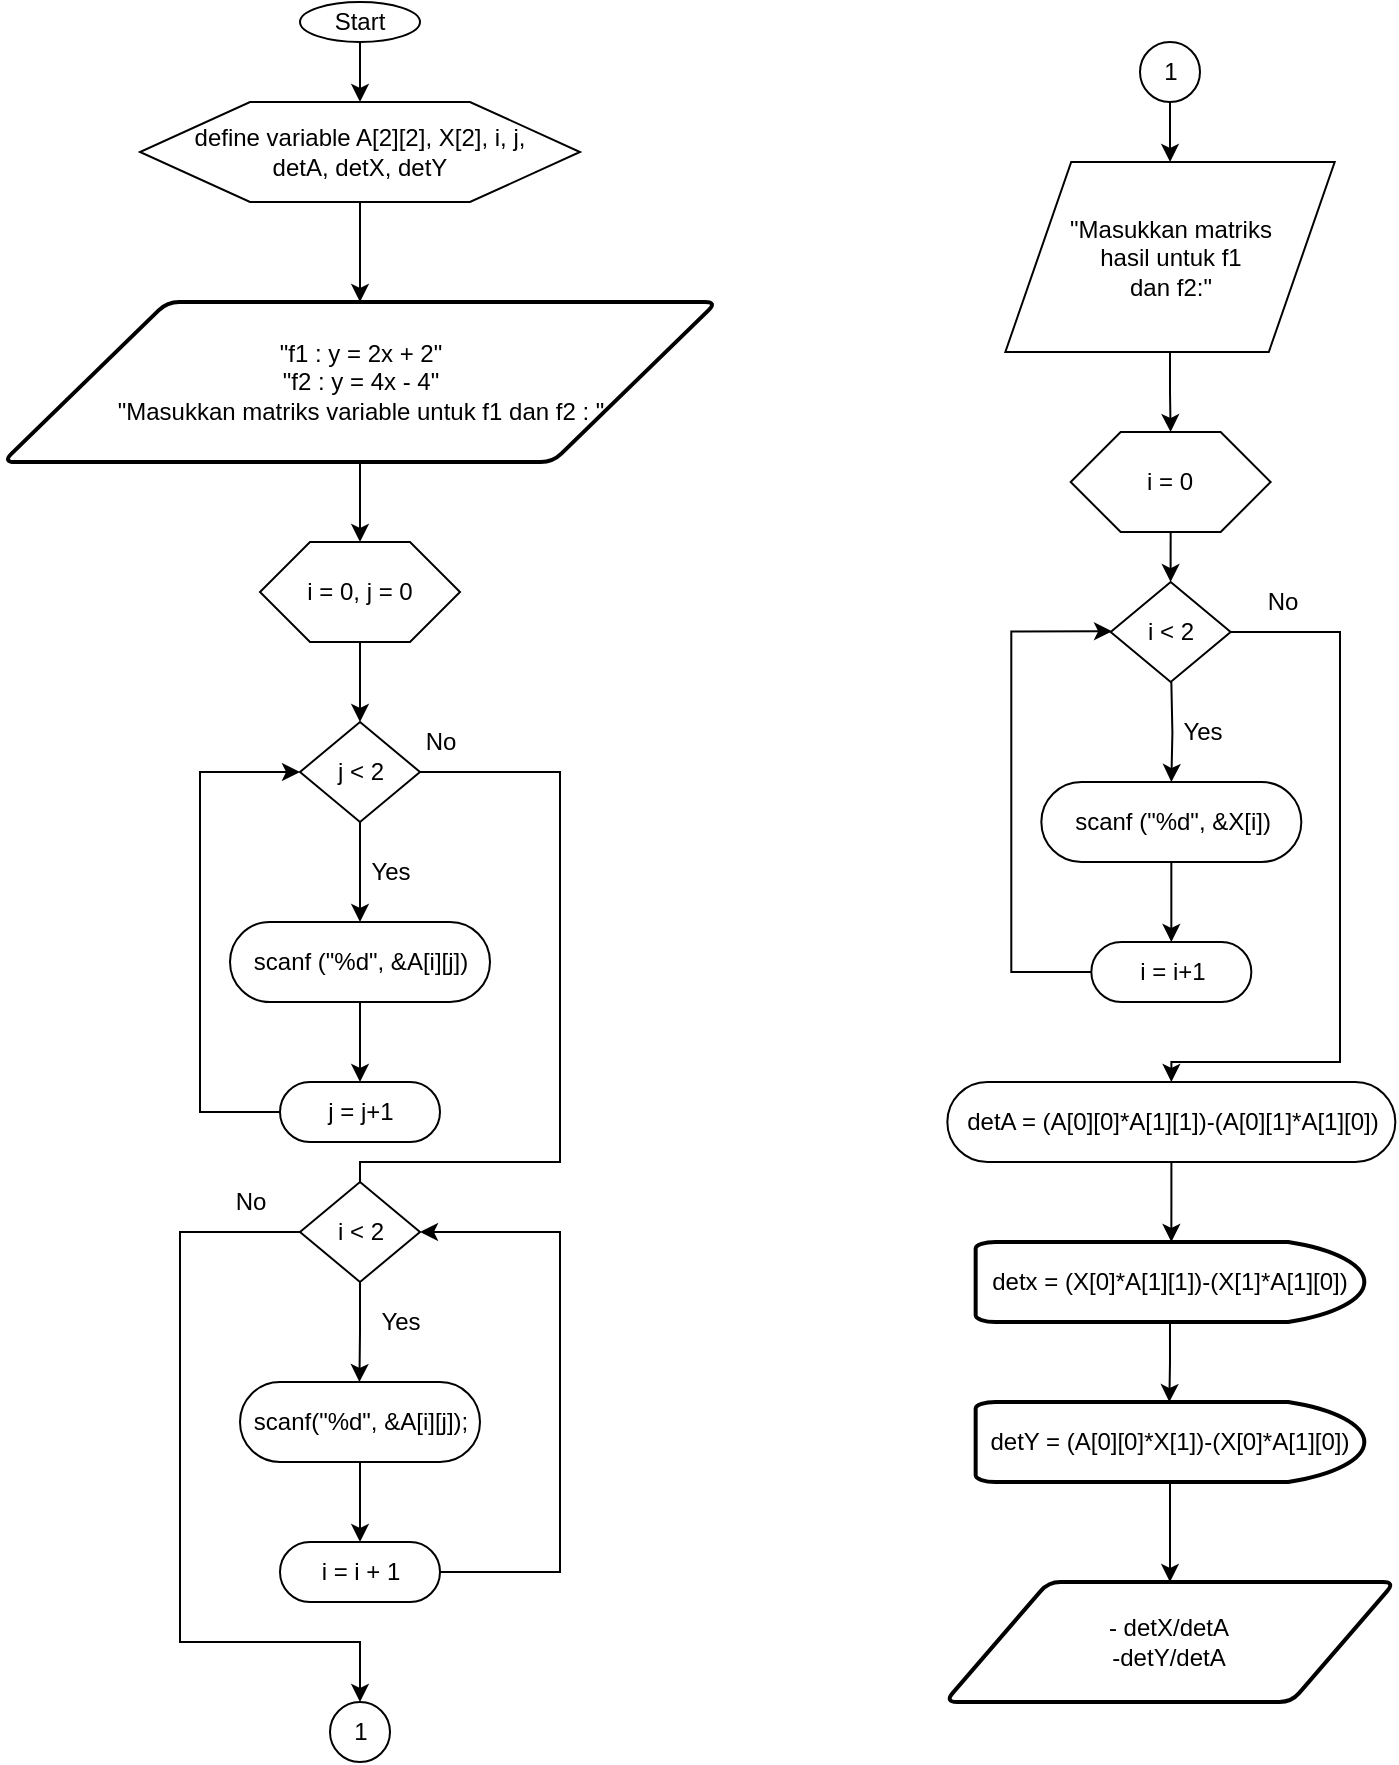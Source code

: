 <mxfile version="12.5.6" type="device"><diagram id="C5RBs43oDa-KdzZeNtuy" name="Page-1"><mxGraphModel dx="512" dy="652" grid="1" gridSize="10" guides="1" tooltips="1" connect="1" arrows="1" fold="1" page="1" pageScale="1" pageWidth="827" pageHeight="1169" math="0" shadow="0"><root><mxCell id="WIyWlLk6GJQsqaUBKTNV-0"/><mxCell id="WIyWlLk6GJQsqaUBKTNV-1" parent="WIyWlLk6GJQsqaUBKTNV-0"/><mxCell id="8Uf4uUr5wBwqFJgaxkfi-2" style="edgeStyle=orthogonalEdgeStyle;rounded=0;orthogonalLoop=1;jettySize=auto;html=1;" edge="1" parent="WIyWlLk6GJQsqaUBKTNV-1" source="8Uf4uUr5wBwqFJgaxkfi-0"><mxGeometry relative="1" as="geometry"><mxPoint x="220" y="70" as="targetPoint"/></mxGeometry></mxCell><mxCell id="8Uf4uUr5wBwqFJgaxkfi-0" value="Start" style="ellipse;whiteSpace=wrap;html=1;" vertex="1" parent="WIyWlLk6GJQsqaUBKTNV-1"><mxGeometry x="190" y="20" width="60" height="20" as="geometry"/></mxCell><mxCell id="8Uf4uUr5wBwqFJgaxkfi-5" style="edgeStyle=orthogonalEdgeStyle;rounded=0;orthogonalLoop=1;jettySize=auto;html=1;" edge="1" parent="WIyWlLk6GJQsqaUBKTNV-1" source="8Uf4uUr5wBwqFJgaxkfi-4"><mxGeometry relative="1" as="geometry"><mxPoint x="220" y="170" as="targetPoint"/></mxGeometry></mxCell><mxCell id="8Uf4uUr5wBwqFJgaxkfi-4" value="define variable A[2][2], X[2], i, j,&lt;br&gt;detA, detX, detY" style="shape=hexagon;perimeter=hexagonPerimeter2;whiteSpace=wrap;html=1;size=0.25" vertex="1" parent="WIyWlLk6GJQsqaUBKTNV-1"><mxGeometry x="110" y="70" width="220" height="50" as="geometry"/></mxCell><mxCell id="8Uf4uUr5wBwqFJgaxkfi-9" style="edgeStyle=orthogonalEdgeStyle;rounded=0;orthogonalLoop=1;jettySize=auto;html=1;" edge="1" parent="WIyWlLk6GJQsqaUBKTNV-1" source="8Uf4uUr5wBwqFJgaxkfi-6"><mxGeometry relative="1" as="geometry"><mxPoint x="220" y="290" as="targetPoint"/></mxGeometry></mxCell><mxCell id="8Uf4uUr5wBwqFJgaxkfi-6" value="&quot;f1 : y = 2x + 2&quot;&lt;br&gt;&quot;f2 : y = 4x - 4&quot;&lt;br&gt;&quot;Masukkan matriks variable untuk f1 dan f2 : &quot;" style="shape=parallelogram;html=1;strokeWidth=2;perimeter=parallelogramPerimeter;whiteSpace=wrap;rounded=1;arcSize=12;size=0.23;" vertex="1" parent="WIyWlLk6GJQsqaUBKTNV-1"><mxGeometry x="41.5" y="170" width="357" height="80" as="geometry"/></mxCell><mxCell id="8Uf4uUr5wBwqFJgaxkfi-12" style="edgeStyle=orthogonalEdgeStyle;rounded=0;orthogonalLoop=1;jettySize=auto;html=1;" edge="1" parent="WIyWlLk6GJQsqaUBKTNV-1" source="8Uf4uUr5wBwqFJgaxkfi-11"><mxGeometry relative="1" as="geometry"><mxPoint x="220" y="380" as="targetPoint"/></mxGeometry></mxCell><mxCell id="8Uf4uUr5wBwqFJgaxkfi-11" value="i = 0, j = 0" style="shape=hexagon;perimeter=hexagonPerimeter2;whiteSpace=wrap;html=1;size=0.25" vertex="1" parent="WIyWlLk6GJQsqaUBKTNV-1"><mxGeometry x="170" y="290" width="100" height="50" as="geometry"/></mxCell><mxCell id="8Uf4uUr5wBwqFJgaxkfi-14" style="edgeStyle=orthogonalEdgeStyle;rounded=0;orthogonalLoop=1;jettySize=auto;html=1;entryX=1;entryY=0.5;entryDx=0;entryDy=0;" edge="1" parent="WIyWlLk6GJQsqaUBKTNV-1" source="8Uf4uUr5wBwqFJgaxkfi-13" target="8Uf4uUr5wBwqFJgaxkfi-24"><mxGeometry relative="1" as="geometry"><mxPoint x="320" y="640" as="targetPoint"/><Array as="points"><mxPoint x="320" y="405"/><mxPoint x="320" y="600"/><mxPoint x="220" y="600"/><mxPoint x="220" y="635"/></Array></mxGeometry></mxCell><mxCell id="8Uf4uUr5wBwqFJgaxkfi-15" style="edgeStyle=orthogonalEdgeStyle;rounded=0;orthogonalLoop=1;jettySize=auto;html=1;entryX=0.5;entryY=0;entryDx=0;entryDy=0;" edge="1" parent="WIyWlLk6GJQsqaUBKTNV-1" source="8Uf4uUr5wBwqFJgaxkfi-13" target="8Uf4uUr5wBwqFJgaxkfi-37"><mxGeometry relative="1" as="geometry"><mxPoint x="220" y="470" as="targetPoint"/></mxGeometry></mxCell><mxCell id="8Uf4uUr5wBwqFJgaxkfi-13" value="j &amp;lt; 2" style="shape=rhombus;html=1;dashed=0;whitespace=wrap;perimeter=rhombusPerimeter;" vertex="1" parent="WIyWlLk6GJQsqaUBKTNV-1"><mxGeometry x="190" y="380" width="60" height="50" as="geometry"/></mxCell><mxCell id="8Uf4uUr5wBwqFJgaxkfi-17" value="Yes" style="text;html=1;align=center;verticalAlign=middle;resizable=0;points=[];autosize=1;" vertex="1" parent="WIyWlLk6GJQsqaUBKTNV-1"><mxGeometry x="215" y="445" width="40" height="20" as="geometry"/></mxCell><mxCell id="8Uf4uUr5wBwqFJgaxkfi-18" value="No" style="text;html=1;align=center;verticalAlign=middle;resizable=0;points=[];autosize=1;" vertex="1" parent="WIyWlLk6GJQsqaUBKTNV-1"><mxGeometry x="245" y="380" width="30" height="20" as="geometry"/></mxCell><mxCell id="8Uf4uUr5wBwqFJgaxkfi-42" style="edgeStyle=orthogonalEdgeStyle;rounded=0;orthogonalLoop=1;jettySize=auto;html=1;exitX=0.5;exitY=1;exitDx=0;exitDy=0;" edge="1" parent="WIyWlLk6GJQsqaUBKTNV-1" source="8Uf4uUr5wBwqFJgaxkfi-24"><mxGeometry relative="1" as="geometry"><mxPoint x="219.714" y="710" as="targetPoint"/></mxGeometry></mxCell><mxCell id="8Uf4uUr5wBwqFJgaxkfi-46" style="edgeStyle=orthogonalEdgeStyle;rounded=0;orthogonalLoop=1;jettySize=auto;html=1;exitX=0;exitY=0.5;exitDx=0;exitDy=0;entryX=0.5;entryY=0;entryDx=0;entryDy=0;" edge="1" parent="WIyWlLk6GJQsqaUBKTNV-1" source="8Uf4uUr5wBwqFJgaxkfi-24" target="8Uf4uUr5wBwqFJgaxkfi-52"><mxGeometry relative="1" as="geometry"><mxPoint x="130" y="880" as="targetPoint"/><Array as="points"><mxPoint x="130" y="635"/><mxPoint x="130" y="840"/><mxPoint x="220" y="840"/></Array></mxGeometry></mxCell><mxCell id="8Uf4uUr5wBwqFJgaxkfi-24" value="i &amp;lt; 2" style="shape=rhombus;html=1;dashed=0;whitespace=wrap;perimeter=rhombusPerimeter;" vertex="1" parent="WIyWlLk6GJQsqaUBKTNV-1"><mxGeometry x="190" y="610" width="60" height="50" as="geometry"/></mxCell><mxCell id="8Uf4uUr5wBwqFJgaxkfi-40" style="edgeStyle=orthogonalEdgeStyle;rounded=0;orthogonalLoop=1;jettySize=auto;html=1;exitX=0.5;exitY=1;exitDx=0;exitDy=0;entryX=0.5;entryY=0;entryDx=0;entryDy=0;" edge="1" parent="WIyWlLk6GJQsqaUBKTNV-1" source="8Uf4uUr5wBwqFJgaxkfi-37" target="8Uf4uUr5wBwqFJgaxkfi-39"><mxGeometry relative="1" as="geometry"/></mxCell><mxCell id="8Uf4uUr5wBwqFJgaxkfi-37" value="scanf (&quot;%d&quot;, &amp;amp;A[i][j])" style="html=1;dashed=0;whitespace=wrap;shape=mxgraph.dfd.start" vertex="1" parent="WIyWlLk6GJQsqaUBKTNV-1"><mxGeometry x="155" y="480" width="130" height="40" as="geometry"/></mxCell><mxCell id="8Uf4uUr5wBwqFJgaxkfi-41" style="edgeStyle=orthogonalEdgeStyle;rounded=0;orthogonalLoop=1;jettySize=auto;html=1;exitX=0;exitY=0.5;exitDx=0;exitDy=0;entryX=0;entryY=0.5;entryDx=0;entryDy=0;" edge="1" parent="WIyWlLk6GJQsqaUBKTNV-1" source="8Uf4uUr5wBwqFJgaxkfi-39" target="8Uf4uUr5wBwqFJgaxkfi-13"><mxGeometry relative="1" as="geometry"><Array as="points"><mxPoint x="140" y="575"/><mxPoint x="140" y="405"/></Array></mxGeometry></mxCell><mxCell id="8Uf4uUr5wBwqFJgaxkfi-39" value="j = j+1" style="html=1;dashed=0;whitespace=wrap;shape=mxgraph.dfd.start" vertex="1" parent="WIyWlLk6GJQsqaUBKTNV-1"><mxGeometry x="180" y="560" width="80" height="30" as="geometry"/></mxCell><mxCell id="8Uf4uUr5wBwqFJgaxkfi-43" value="Yes" style="text;html=1;align=center;verticalAlign=middle;resizable=0;points=[];autosize=1;" vertex="1" parent="WIyWlLk6GJQsqaUBKTNV-1"><mxGeometry x="220" y="670" width="40" height="20" as="geometry"/></mxCell><mxCell id="8Uf4uUr5wBwqFJgaxkfi-47" value="No" style="text;html=1;align=center;verticalAlign=middle;resizable=0;points=[];autosize=1;" vertex="1" parent="WIyWlLk6GJQsqaUBKTNV-1"><mxGeometry x="150" y="610" width="30" height="20" as="geometry"/></mxCell><mxCell id="8Uf4uUr5wBwqFJgaxkfi-50" style="edgeStyle=orthogonalEdgeStyle;rounded=0;orthogonalLoop=1;jettySize=auto;html=1;exitX=0.5;exitY=1;exitDx=0;exitDy=0;entryX=0.5;entryY=0;entryDx=0;entryDy=0;" edge="1" parent="WIyWlLk6GJQsqaUBKTNV-1" source="8Uf4uUr5wBwqFJgaxkfi-48" target="8Uf4uUr5wBwqFJgaxkfi-49"><mxGeometry relative="1" as="geometry"/></mxCell><mxCell id="8Uf4uUr5wBwqFJgaxkfi-48" value="scanf(&quot;%d&quot;, &amp;amp;A[i][j]);" style="html=1;dashed=0;whitespace=wrap;shape=mxgraph.dfd.start" vertex="1" parent="WIyWlLk6GJQsqaUBKTNV-1"><mxGeometry x="160" y="710" width="120" height="40" as="geometry"/></mxCell><mxCell id="8Uf4uUr5wBwqFJgaxkfi-51" style="edgeStyle=orthogonalEdgeStyle;rounded=0;orthogonalLoop=1;jettySize=auto;html=1;entryX=1;entryY=0.5;entryDx=0;entryDy=0;" edge="1" parent="WIyWlLk6GJQsqaUBKTNV-1" source="8Uf4uUr5wBwqFJgaxkfi-49" target="8Uf4uUr5wBwqFJgaxkfi-24"><mxGeometry relative="1" as="geometry"><Array as="points"><mxPoint x="320" y="805"/><mxPoint x="320" y="635"/></Array></mxGeometry></mxCell><mxCell id="8Uf4uUr5wBwqFJgaxkfi-49" value="i = i + 1" style="html=1;dashed=0;whitespace=wrap;shape=mxgraph.dfd.start" vertex="1" parent="WIyWlLk6GJQsqaUBKTNV-1"><mxGeometry x="180" y="790" width="80" height="30" as="geometry"/></mxCell><mxCell id="8Uf4uUr5wBwqFJgaxkfi-52" value="1" style="shape=ellipse;html=1;dashed=0;whitespace=wrap;aspect=fixed;perimeter=ellipsePerimeter;" vertex="1" parent="WIyWlLk6GJQsqaUBKTNV-1"><mxGeometry x="205" y="870" width="30" height="30" as="geometry"/></mxCell><mxCell id="8Uf4uUr5wBwqFJgaxkfi-54" style="edgeStyle=orthogonalEdgeStyle;rounded=0;orthogonalLoop=1;jettySize=auto;html=1;exitX=0.5;exitY=1;exitDx=0;exitDy=0;" edge="1" parent="WIyWlLk6GJQsqaUBKTNV-1" source="8Uf4uUr5wBwqFJgaxkfi-53" target="8Uf4uUr5wBwqFJgaxkfi-55"><mxGeometry relative="1" as="geometry"><mxPoint x="625.333" y="120" as="targetPoint"/></mxGeometry></mxCell><mxCell id="8Uf4uUr5wBwqFJgaxkfi-53" value="1" style="shape=ellipse;html=1;dashed=0;whitespace=wrap;aspect=fixed;perimeter=ellipsePerimeter;" vertex="1" parent="WIyWlLk6GJQsqaUBKTNV-1"><mxGeometry x="610" y="40" width="30" height="30" as="geometry"/></mxCell><mxCell id="8Uf4uUr5wBwqFJgaxkfi-56" style="edgeStyle=orthogonalEdgeStyle;rounded=0;orthogonalLoop=1;jettySize=auto;html=1;exitX=0.5;exitY=1;exitDx=0;exitDy=0;" edge="1" parent="WIyWlLk6GJQsqaUBKTNV-1" source="8Uf4uUr5wBwqFJgaxkfi-55" target="8Uf4uUr5wBwqFJgaxkfi-57"><mxGeometry relative="1" as="geometry"><mxPoint x="625.333" y="260.0" as="targetPoint"/></mxGeometry></mxCell><mxCell id="8Uf4uUr5wBwqFJgaxkfi-55" value="&quot;Masukkan matriks &lt;br&gt;hasil untuk f1 &lt;br&gt;dan f2:&quot;" style="shape=parallelogram;perimeter=parallelogramPerimeter;whiteSpace=wrap;html=1;dashed=0;" vertex="1" parent="WIyWlLk6GJQsqaUBKTNV-1"><mxGeometry x="542.67" y="100" width="164.67" height="95" as="geometry"/></mxCell><mxCell id="8Uf4uUr5wBwqFJgaxkfi-58" style="edgeStyle=orthogonalEdgeStyle;rounded=0;orthogonalLoop=1;jettySize=auto;html=1;exitX=0.5;exitY=1;exitDx=0;exitDy=0;" edge="1" parent="WIyWlLk6GJQsqaUBKTNV-1" source="8Uf4uUr5wBwqFJgaxkfi-57" target="8Uf4uUr5wBwqFJgaxkfi-59"><mxGeometry relative="1" as="geometry"><mxPoint x="625.333" y="319.667" as="targetPoint"/></mxGeometry></mxCell><mxCell id="8Uf4uUr5wBwqFJgaxkfi-57" value="i = 0" style="shape=hexagon;perimeter=hexagonPerimeter2;whiteSpace=wrap;html=1;size=0.25" vertex="1" parent="WIyWlLk6GJQsqaUBKTNV-1"><mxGeometry x="575.333" y="235.0" width="100" height="50" as="geometry"/></mxCell><mxCell id="8Uf4uUr5wBwqFJgaxkfi-66" style="edgeStyle=orthogonalEdgeStyle;rounded=0;orthogonalLoop=1;jettySize=auto;html=1;entryX=0.5;entryY=0;entryDx=0;entryDy=0;" edge="1" parent="WIyWlLk6GJQsqaUBKTNV-1" source="8Uf4uUr5wBwqFJgaxkfi-59" target="8Uf4uUr5wBwqFJgaxkfi-67"><mxGeometry relative="1" as="geometry"><mxPoint x="720" y="570" as="targetPoint"/><Array as="points"><mxPoint x="710" y="335"/><mxPoint x="710" y="550"/><mxPoint x="626" y="550"/></Array></mxGeometry></mxCell><mxCell id="8Uf4uUr5wBwqFJgaxkfi-59" value="i &amp;lt; 2" style="shape=rhombus;html=1;dashed=0;whitespace=wrap;perimeter=rhombusPerimeter;" vertex="1" parent="WIyWlLk6GJQsqaUBKTNV-1"><mxGeometry x="595.333" y="309.997" width="60" height="50" as="geometry"/></mxCell><mxCell id="8Uf4uUr5wBwqFJgaxkfi-60" style="edgeStyle=orthogonalEdgeStyle;rounded=0;orthogonalLoop=1;jettySize=auto;html=1;entryX=0.5;entryY=0;entryDx=0;entryDy=0;" edge="1" parent="WIyWlLk6GJQsqaUBKTNV-1" target="8Uf4uUr5wBwqFJgaxkfi-63"><mxGeometry relative="1" as="geometry"><mxPoint x="625.67" y="400" as="targetPoint"/><mxPoint x="625.67" y="360" as="sourcePoint"/></mxGeometry></mxCell><mxCell id="8Uf4uUr5wBwqFJgaxkfi-61" value="Yes" style="text;html=1;align=center;verticalAlign=middle;resizable=0;points=[];autosize=1;" vertex="1" parent="WIyWlLk6GJQsqaUBKTNV-1"><mxGeometry x="620.67" y="375" width="40" height="20" as="geometry"/></mxCell><mxCell id="8Uf4uUr5wBwqFJgaxkfi-62" style="edgeStyle=orthogonalEdgeStyle;rounded=0;orthogonalLoop=1;jettySize=auto;html=1;exitX=0.5;exitY=1;exitDx=0;exitDy=0;entryX=0.5;entryY=0;entryDx=0;entryDy=0;" edge="1" parent="WIyWlLk6GJQsqaUBKTNV-1" source="8Uf4uUr5wBwqFJgaxkfi-63" target="8Uf4uUr5wBwqFJgaxkfi-65"><mxGeometry relative="1" as="geometry"/></mxCell><mxCell id="8Uf4uUr5wBwqFJgaxkfi-63" value="scanf (&quot;%d&quot;, &amp;amp;X[i])" style="html=1;dashed=0;whitespace=wrap;shape=mxgraph.dfd.start" vertex="1" parent="WIyWlLk6GJQsqaUBKTNV-1"><mxGeometry x="560.67" y="410" width="130" height="40" as="geometry"/></mxCell><mxCell id="8Uf4uUr5wBwqFJgaxkfi-64" style="edgeStyle=orthogonalEdgeStyle;rounded=0;orthogonalLoop=1;jettySize=auto;html=1;exitX=0;exitY=0.5;exitDx=0;exitDy=0;entryX=0;entryY=0.5;entryDx=0;entryDy=0;" edge="1" parent="WIyWlLk6GJQsqaUBKTNV-1" source="8Uf4uUr5wBwqFJgaxkfi-65"><mxGeometry relative="1" as="geometry"><mxPoint x="596.003" y="334.667" as="targetPoint"/><Array as="points"><mxPoint x="545.67" y="505"/><mxPoint x="545.67" y="335"/></Array></mxGeometry></mxCell><mxCell id="8Uf4uUr5wBwqFJgaxkfi-65" value="i = i+1" style="html=1;dashed=0;whitespace=wrap;shape=mxgraph.dfd.start" vertex="1" parent="WIyWlLk6GJQsqaUBKTNV-1"><mxGeometry x="585.67" y="490" width="80" height="30" as="geometry"/></mxCell><mxCell id="8Uf4uUr5wBwqFJgaxkfi-69" style="edgeStyle=orthogonalEdgeStyle;rounded=0;orthogonalLoop=1;jettySize=auto;html=1;" edge="1" parent="WIyWlLk6GJQsqaUBKTNV-1" source="8Uf4uUr5wBwqFJgaxkfi-67"><mxGeometry relative="1" as="geometry"><mxPoint x="625.67" y="640" as="targetPoint"/></mxGeometry></mxCell><mxCell id="8Uf4uUr5wBwqFJgaxkfi-67" value="detA = (A[0][0]*A[1][1])-(A[0][1]*A[1][0])" style="html=1;dashed=0;whitespace=wrap;shape=mxgraph.dfd.start" vertex="1" parent="WIyWlLk6GJQsqaUBKTNV-1"><mxGeometry x="513.67" y="560" width="224" height="40" as="geometry"/></mxCell><mxCell id="8Uf4uUr5wBwqFJgaxkfi-68" value="No" style="text;html=1;align=center;verticalAlign=middle;resizable=0;points=[];autosize=1;" vertex="1" parent="WIyWlLk6GJQsqaUBKTNV-1"><mxGeometry x="665.67" y="310" width="30" height="20" as="geometry"/></mxCell><mxCell id="8Uf4uUr5wBwqFJgaxkfi-71" style="edgeStyle=orthogonalEdgeStyle;rounded=0;orthogonalLoop=1;jettySize=auto;html=1;exitX=0.5;exitY=1;exitDx=0;exitDy=0;" edge="1" parent="WIyWlLk6GJQsqaUBKTNV-1" source="8Uf4uUr5wBwqFJgaxkfi-70"><mxGeometry relative="1" as="geometry"><mxPoint x="624.667" y="720" as="targetPoint"/></mxGeometry></mxCell><mxCell id="8Uf4uUr5wBwqFJgaxkfi-70" value="&lt;span style=&quot;white-space: nowrap&quot;&gt;detx = (X[0]*A[1][1])-(X[1]*A[1][0])&lt;/span&gt;" style="strokeWidth=2;html=1;shape=mxgraph.flowchart.delay;whiteSpace=wrap;" vertex="1" parent="WIyWlLk6GJQsqaUBKTNV-1"><mxGeometry x="527.83" y="640" width="194.33" height="40" as="geometry"/></mxCell><mxCell id="8Uf4uUr5wBwqFJgaxkfi-73" style="edgeStyle=orthogonalEdgeStyle;rounded=0;orthogonalLoop=1;jettySize=auto;html=1;exitX=0.5;exitY=1;exitDx=0;exitDy=0;" edge="1" parent="WIyWlLk6GJQsqaUBKTNV-1" source="8Uf4uUr5wBwqFJgaxkfi-72" target="8Uf4uUr5wBwqFJgaxkfi-74"><mxGeometry relative="1" as="geometry"><mxPoint x="624.667" y="800" as="targetPoint"/></mxGeometry></mxCell><mxCell id="8Uf4uUr5wBwqFJgaxkfi-72" value="&lt;span style=&quot;white-space: nowrap&quot;&gt;detY = (A[0][0]*X[1])-(X[0]*A[1][0])&lt;/span&gt;" style="strokeWidth=2;html=1;shape=mxgraph.flowchart.delay;whiteSpace=wrap;" vertex="1" parent="WIyWlLk6GJQsqaUBKTNV-1"><mxGeometry x="527.83" y="720" width="194.33" height="40" as="geometry"/></mxCell><mxCell id="8Uf4uUr5wBwqFJgaxkfi-74" value="- detX/detA&lt;br&gt;-detY/detA" style="shape=parallelogram;html=1;strokeWidth=2;perimeter=parallelogramPerimeter;whiteSpace=wrap;rounded=1;arcSize=12;size=0.23;" vertex="1" parent="WIyWlLk6GJQsqaUBKTNV-1"><mxGeometry x="512.49" y="810" width="225" height="60" as="geometry"/></mxCell></root></mxGraphModel></diagram></mxfile>